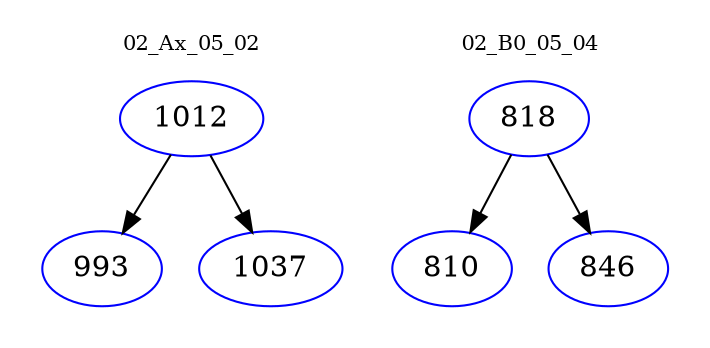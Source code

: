 digraph{
subgraph cluster_0 {
color = white
label = "02_Ax_05_02";
fontsize=10;
T0_1012 [label="1012", color="blue"]
T0_1012 -> T0_993 [color="black"]
T0_993 [label="993", color="blue"]
T0_1012 -> T0_1037 [color="black"]
T0_1037 [label="1037", color="blue"]
}
subgraph cluster_1 {
color = white
label = "02_B0_05_04";
fontsize=10;
T1_818 [label="818", color="blue"]
T1_818 -> T1_810 [color="black"]
T1_810 [label="810", color="blue"]
T1_818 -> T1_846 [color="black"]
T1_846 [label="846", color="blue"]
}
}

